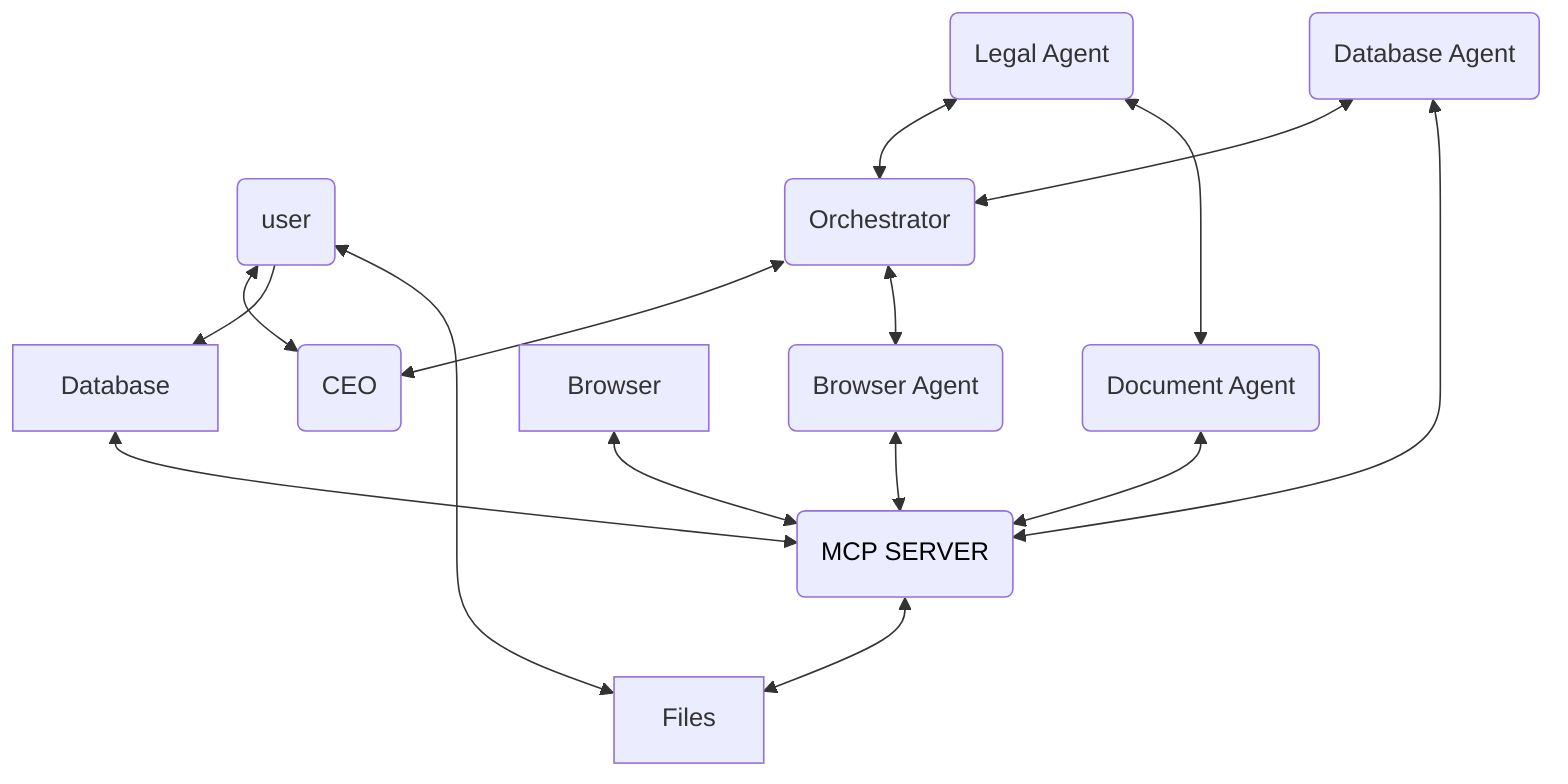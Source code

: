 ---
config:
  layout: fixed
  theme: mc
---
flowchart TD
    n1["user"] <--> n2["CEO"]
    n3["Orchestrator"] <--> n2 & n4["Browser Agent"]
    n5["Legal Agent"] <--> n3 & n6["Document Agent"]
    n4 <--> n7["MCP SERVER"]
    n6 <--> n7
    n8["Database Agent"] <--> n3 & n7
    n9["Browser"] <--> n7
    n10["Database"] <--> n7
    n11["Files"] <--> n1
    n7 <--> n11
    n1 --> n10
    n1@{ shape: rounded}
    n2@{ shape: rounded}
    n3@{ shape: rounded}
    n4@{ shape: rounded}
    n5@{ shape: rounded}
    n6@{ shape: rounded}
    n7@{ shape: rounded}
    n8@{ shape: rounded}
    n9@{ shape: rect}
    n10@{ shape: rect}
    n11@{ shape: rect}
    style n7 color:#000000